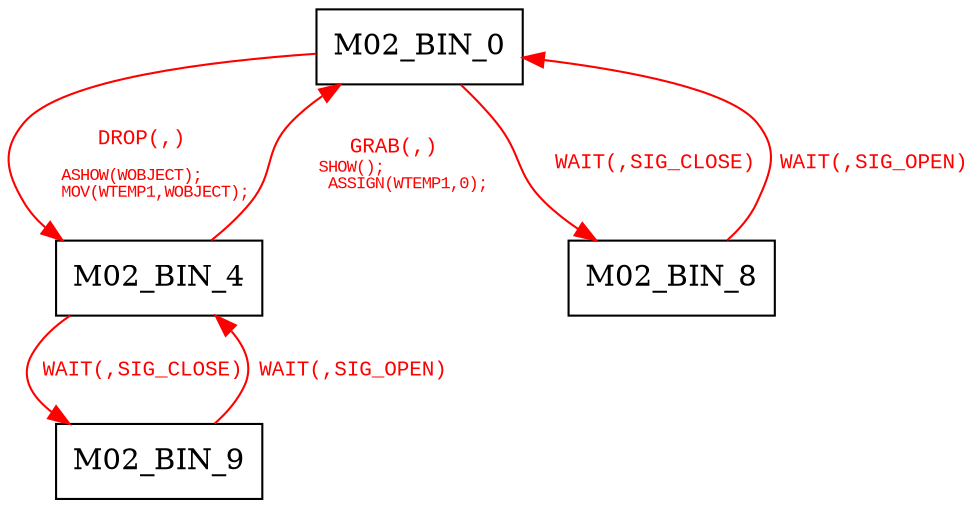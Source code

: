 digraph {
 node [shape=record];
"M02_BIN_0" -> "M02_BIN_4"[color=red, fontcolor=red, label=< <font face="Courier New" point-size="10">
DROP(,)<br/>
<font point-size="8"><br align="left"/>
    ASHOW(WOBJECT);<br align="left"/>
    MOV(WTEMP1,WOBJECT);<br align="left"/>
</font></font>>];
"M02_BIN_0" -> "M02_BIN_8"[color=red, fontcolor=red, label=< <font face="Courier New" point-size="10">
WAIT(,SIG_CLOSE)<br/>
</font>>];
"M02_BIN_4" -> "M02_BIN_0"[color=red, fontcolor=red, label=< <font face="Courier New" point-size="10">
GRAB(,)<br/>
<font point-size="8">   SHOW();<br align="left"/>
    ASSIGN(WTEMP1,0);<br align="left"/>
</font></font>>];
"M02_BIN_4" -> "M02_BIN_9"[color=red, fontcolor=red, label=< <font face="Courier New" point-size="10">
WAIT(,SIG_CLOSE)<br/>
</font>>];
"M02_BIN_8" -> "M02_BIN_0"[color=red, fontcolor=red, label=< <font face="Courier New" point-size="10">
WAIT(,SIG_OPEN)<br/>
</font>>];
"M02_BIN_9" -> "M02_BIN_4"[color=red, fontcolor=red, label=< <font face="Courier New" point-size="10">
WAIT(,SIG_OPEN)<br/>
</font>>];
}
